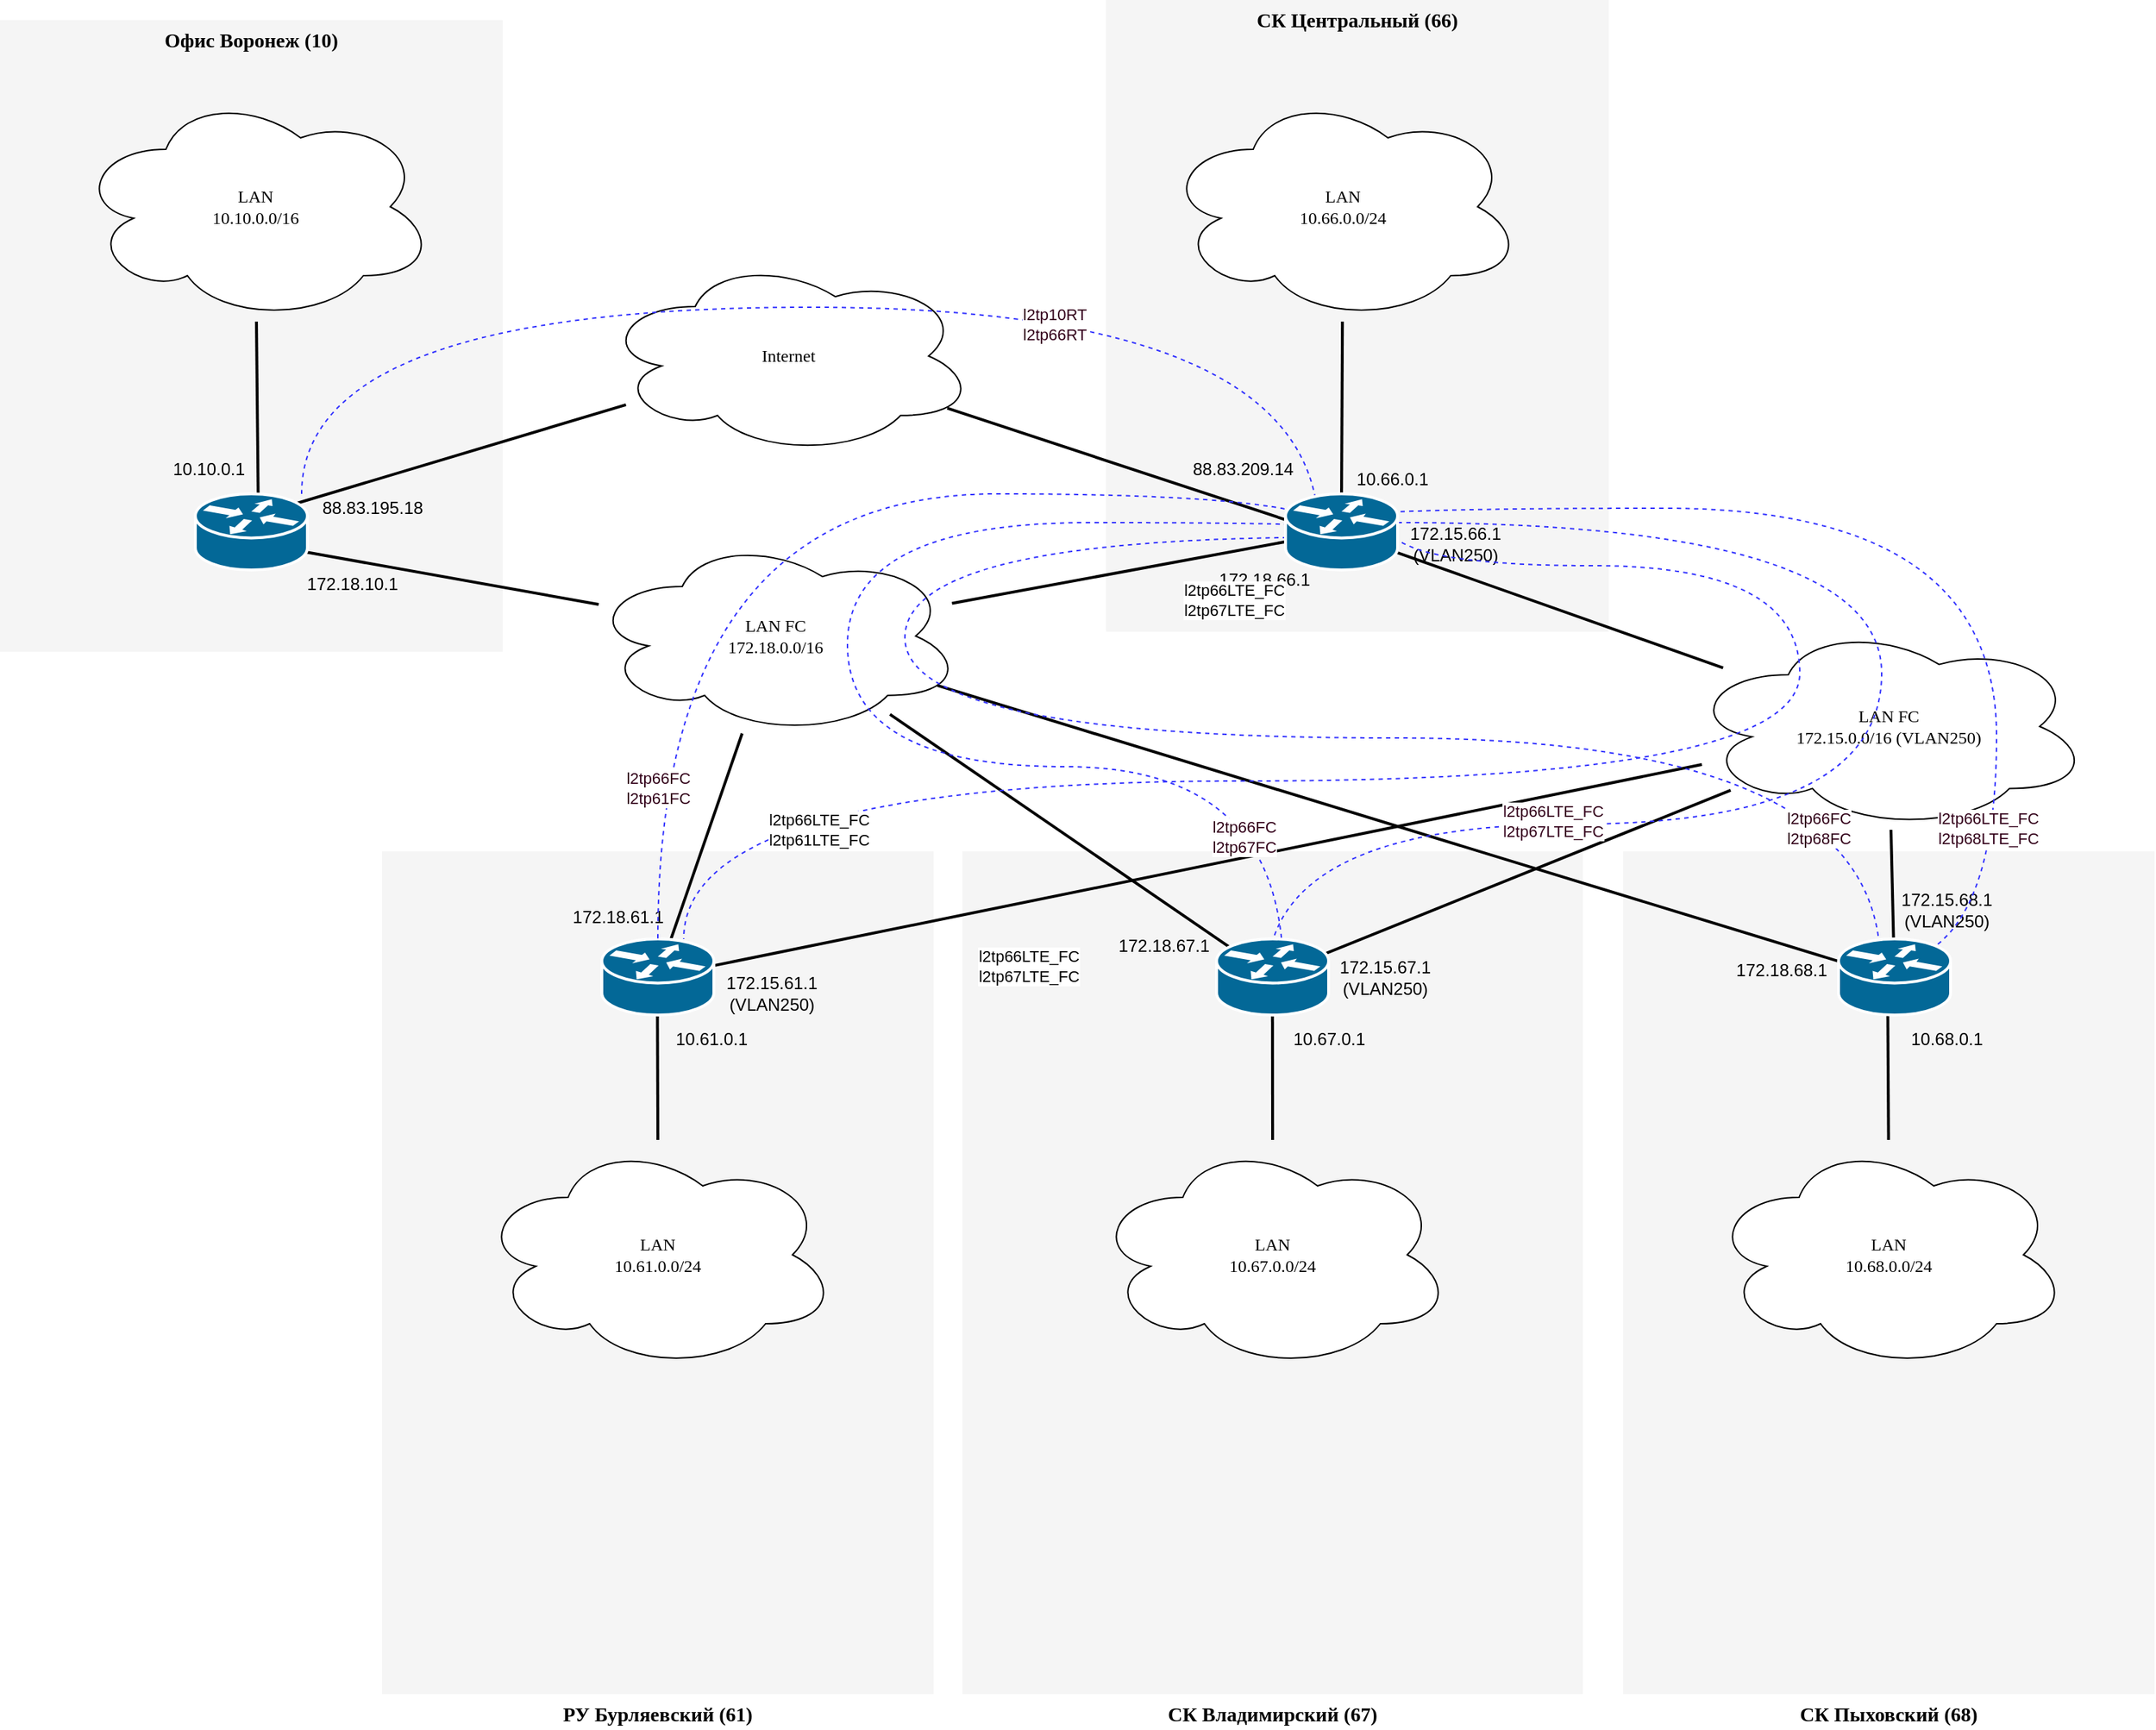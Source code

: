 <mxfile version="15.7.0" type="github">
  <diagram name="Page-1" id="c37626ed-c26b-45fb-9056-f9ebc6bb27b6">
    <mxGraphModel dx="1673" dy="934" grid="1" gridSize="10" guides="1" tooltips="1" connect="1" arrows="1" fold="1" page="1" pageScale="1" pageWidth="1100" pageHeight="850" background="none" math="0" shadow="0">
      <root>
        <mxCell id="0" />
        <mxCell id="1" parent="0" />
        <mxCell id="1c7a67bf8fd3230f-83" value="СК Центральный (66)" style="whiteSpace=wrap;html=1;rounded=0;shadow=0;comic=0;strokeWidth=1;fontFamily=Verdana;fontSize=14;fillColor=#f5f5f5;strokeColor=none;verticalAlign=top;fontStyle=1" parent="1" vertex="1">
          <mxGeometry x="1010" y="246" width="350" height="440" as="geometry" />
        </mxCell>
        <mxCell id="1c7a67bf8fd3230f-82" value="СК Пыховский (68)" style="whiteSpace=wrap;html=1;rounded=0;shadow=0;comic=0;strokeWidth=1;fontFamily=Verdana;fontSize=14;fillColor=#f5f5f5;strokeColor=none;fontStyle=1;verticalAlign=top;labelPosition=center;verticalLabelPosition=bottom;align=center;" parent="1" vertex="1">
          <mxGeometry x="1370" y="839" width="370" height="587" as="geometry" />
        </mxCell>
        <mxCell id="1c7a67bf8fd3230f-81" value="СК Владимирский (67)" style="whiteSpace=wrap;html=1;rounded=0;shadow=0;comic=0;strokeWidth=1;fontFamily=Verdana;fontSize=14;fillColor=#f5f5f5;strokeColor=none;fontStyle=1;verticalAlign=top;labelPosition=center;verticalLabelPosition=bottom;align=center;" parent="1" vertex="1">
          <mxGeometry x="910" y="839.0" width="432" height="587" as="geometry" />
        </mxCell>
        <mxCell id="1c7a67bf8fd3230f-80" value="РУ Бурляевский (61)" style="whiteSpace=wrap;html=1;rounded=0;shadow=0;comic=0;strokeWidth=1;fontFamily=Verdana;fontSize=14;fillColor=#f5f5f5;strokeColor=none;fontStyle=1;verticalAlign=top;labelPosition=center;verticalLabelPosition=bottom;align=center;" parent="1" vertex="1">
          <mxGeometry x="506" y="839" width="384" height="587" as="geometry" />
        </mxCell>
        <mxCell id="1c7a67bf8fd3230f-15" value="Internet" style="ellipse;shape=cloud;whiteSpace=wrap;html=1;rounded=0;shadow=0;comic=0;strokeWidth=1;fontFamily=Verdana;fontSize=12;" parent="1" vertex="1">
          <mxGeometry x="659" y="425" width="260" height="138" as="geometry" />
        </mxCell>
        <mxCell id="1c7a67bf8fd3230f-54" style="edgeStyle=none;html=1;labelBackgroundColor=none;startFill=0;endArrow=none;endFill=0;strokeWidth=2;fontFamily=Verdana;fontSize=12;exitX=0.485;exitY=0.506;exitDx=0;exitDy=0;exitPerimeter=0;" parent="1" source="1c7a67bf8fd3230f-47" target="58_N4NvC8-cw4pMC1R1P-5" edge="1">
          <mxGeometry relative="1" as="geometry">
            <mxPoint x="1174" y="696" as="targetPoint" />
          </mxGeometry>
        </mxCell>
        <mxCell id="58_N4NvC8-cw4pMC1R1P-2" value="LAN&lt;br&gt;10.66.0.0/24" style="ellipse;shape=cloud;whiteSpace=wrap;html=1;rounded=0;shadow=0;comic=0;strokeWidth=1;fontFamily=Verdana;fontSize=12;" parent="1" vertex="1">
          <mxGeometry x="1050" y="310" width="250" height="160" as="geometry" />
        </mxCell>
        <mxCell id="58_N4NvC8-cw4pMC1R1P-3" style="edgeStyle=none;html=1;labelBackgroundColor=none;startFill=0;endArrow=none;endFill=0;strokeWidth=2;fontFamily=Verdana;fontSize=12;entryX=0.5;entryY=0;entryDx=0;entryDy=0;entryPerimeter=0;" parent="1" source="58_N4NvC8-cw4pMC1R1P-2" target="1c7a67bf8fd3230f-47" edge="1">
          <mxGeometry relative="1" as="geometry">
            <mxPoint x="1260" y="500.0" as="sourcePoint" />
            <mxPoint x="1260" y="553" as="targetPoint" />
          </mxGeometry>
        </mxCell>
        <mxCell id="58_N4NvC8-cw4pMC1R1P-4" value="10.66.0.1" style="text;html=1;resizable=0;autosize=1;align=center;verticalAlign=middle;points=[];fillColor=none;strokeColor=none;rounded=0;" parent="1" vertex="1">
          <mxGeometry x="1174" y="570" width="70" height="20" as="geometry" />
        </mxCell>
        <mxCell id="58_N4NvC8-cw4pMC1R1P-5" value="LAN FC&lt;br&gt;172.15.0.0/16 (VLAN250)" style="ellipse;shape=cloud;whiteSpace=wrap;html=1;rounded=0;shadow=0;comic=0;strokeWidth=1;fontFamily=Verdana;fontSize=12;" parent="1" vertex="1">
          <mxGeometry x="1415" y="680" width="280" height="144" as="geometry" />
        </mxCell>
        <mxCell id="58_N4NvC8-cw4pMC1R1P-7" value="172.15.66.1&lt;br&gt;(VLAN250)" style="text;html=1;resizable=0;autosize=1;align=center;verticalAlign=middle;points=[];fillColor=none;strokeColor=none;rounded=0;" parent="1" vertex="1">
          <mxGeometry x="1213" y="610" width="80" height="30" as="geometry" />
        </mxCell>
        <mxCell id="58_N4NvC8-cw4pMC1R1P-14" style="edgeStyle=none;html=1;labelBackgroundColor=none;startFill=0;endArrow=none;endFill=0;strokeWidth=2;fontFamily=Verdana;fontSize=12;exitX=0.497;exitY=0.38;exitDx=0;exitDy=0;exitPerimeter=0;" parent="1" source="58_N4NvC8-cw4pMC1R1P-13" target="58_N4NvC8-cw4pMC1R1P-5" edge="1">
          <mxGeometry relative="1" as="geometry">
            <mxPoint x="1182.83" y="626.818" as="sourcePoint" />
            <mxPoint x="1354.776" y="712.261" as="targetPoint" />
          </mxGeometry>
        </mxCell>
        <mxCell id="58_N4NvC8-cw4pMC1R1P-15" value="172.15.68.1&lt;br&gt;(VLAN250)" style="text;html=1;resizable=0;autosize=1;align=center;verticalAlign=middle;points=[];fillColor=none;strokeColor=none;rounded=0;" parent="1" vertex="1">
          <mxGeometry x="1555" y="865" width="80" height="30" as="geometry" />
        </mxCell>
        <mxCell id="58_N4NvC8-cw4pMC1R1P-16" value="172.15.67.1&lt;br&gt;(VLAN250)" style="text;html=1;resizable=0;autosize=1;align=center;verticalAlign=middle;points=[];fillColor=none;strokeColor=none;rounded=0;" parent="1" vertex="1">
          <mxGeometry x="1164" y="911.5" width="80" height="30" as="geometry" />
        </mxCell>
        <mxCell id="58_N4NvC8-cw4pMC1R1P-17" value="172.15.61.1&lt;br&gt;(VLAN250)" style="text;html=1;resizable=0;autosize=1;align=center;verticalAlign=middle;points=[];fillColor=none;strokeColor=none;rounded=0;" parent="1" vertex="1">
          <mxGeometry x="737" y="923" width="80" height="30" as="geometry" />
        </mxCell>
        <mxCell id="58_N4NvC8-cw4pMC1R1P-18" style="edgeStyle=none;html=1;labelBackgroundColor=none;startFill=0;endArrow=none;endFill=0;strokeWidth=2;fontFamily=Verdana;fontSize=12;exitX=0.468;exitY=0.491;exitDx=0;exitDy=0;exitPerimeter=0;" parent="1" source="58_N4NvC8-cw4pMC1R1P-12" target="58_N4NvC8-cw4pMC1R1P-5" edge="1">
          <mxGeometry relative="1" as="geometry">
            <mxPoint x="1568.766" y="930.14" as="sourcePoint" />
            <mxPoint x="1284.594" y="799.859" as="targetPoint" />
          </mxGeometry>
        </mxCell>
        <mxCell id="58_N4NvC8-cw4pMC1R1P-19" style="edgeStyle=none;html=1;labelBackgroundColor=none;startFill=0;endArrow=none;endFill=0;strokeWidth=2;fontFamily=Verdana;fontSize=12;" parent="1" source="58_N4NvC8-cw4pMC1R1P-11" target="58_N4NvC8-cw4pMC1R1P-5" edge="1">
          <mxGeometry relative="1" as="geometry">
            <mxPoint x="1578.766" y="940.14" as="sourcePoint" />
            <mxPoint x="1294.594" y="809.859" as="targetPoint" />
          </mxGeometry>
        </mxCell>
        <mxCell id="58_N4NvC8-cw4pMC1R1P-20" value="LAN&lt;br&gt;10.68.0.0/24" style="ellipse;shape=cloud;whiteSpace=wrap;html=1;rounded=0;shadow=0;comic=0;strokeWidth=1;fontFamily=Verdana;fontSize=12;" parent="1" vertex="1">
          <mxGeometry x="1430" y="1040" width="250" height="160" as="geometry" />
        </mxCell>
        <mxCell id="58_N4NvC8-cw4pMC1R1P-21" style="edgeStyle=none;html=1;labelBackgroundColor=none;startFill=0;endArrow=none;endFill=0;strokeWidth=2;fontFamily=Verdana;fontSize=12;entryX=0.437;entryY=0.38;entryDx=0;entryDy=0;entryPerimeter=0;" parent="1" source="58_N4NvC8-cw4pMC1R1P-20" target="58_N4NvC8-cw4pMC1R1P-13" edge="1">
          <mxGeometry relative="1" as="geometry">
            <mxPoint x="1568.766" y="930.14" as="sourcePoint" />
            <mxPoint x="1284.594" y="799.859" as="targetPoint" />
          </mxGeometry>
        </mxCell>
        <mxCell id="58_N4NvC8-cw4pMC1R1P-22" value="LAN&lt;br&gt;10.67.0.0/24" style="ellipse;shape=cloud;whiteSpace=wrap;html=1;rounded=0;shadow=0;comic=0;strokeWidth=1;fontFamily=Verdana;fontSize=12;" parent="1" vertex="1">
          <mxGeometry x="1001" y="1040" width="250" height="160" as="geometry" />
        </mxCell>
        <mxCell id="58_N4NvC8-cw4pMC1R1P-23" value="LAN&lt;br&gt;10.61.0.0/24" style="ellipse;shape=cloud;whiteSpace=wrap;html=1;rounded=0;shadow=0;comic=0;strokeWidth=1;fontFamily=Verdana;fontSize=12;" parent="1" vertex="1">
          <mxGeometry x="573" y="1040" width="250" height="160" as="geometry" />
        </mxCell>
        <mxCell id="58_N4NvC8-cw4pMC1R1P-24" style="edgeStyle=none;html=1;labelBackgroundColor=none;startFill=0;endArrow=none;endFill=0;strokeWidth=2;fontFamily=Verdana;fontSize=12;entryX=0.498;entryY=0.357;entryDx=0;entryDy=0;entryPerimeter=0;" parent="1" source="58_N4NvC8-cw4pMC1R1P-22" target="58_N4NvC8-cw4pMC1R1P-12" edge="1">
          <mxGeometry relative="1" as="geometry">
            <mxPoint x="1565.0" y="1050" as="sourcePoint" />
            <mxPoint x="1564.086" y="930.14" as="targetPoint" />
          </mxGeometry>
        </mxCell>
        <mxCell id="58_N4NvC8-cw4pMC1R1P-25" style="edgeStyle=none;html=1;labelBackgroundColor=none;startFill=0;endArrow=none;endFill=0;strokeWidth=2;fontFamily=Verdana;fontSize=12;entryX=0.495;entryY=0.468;entryDx=0;entryDy=0;entryPerimeter=0;" parent="1" source="58_N4NvC8-cw4pMC1R1P-23" target="58_N4NvC8-cw4pMC1R1P-11" edge="1">
          <mxGeometry relative="1" as="geometry">
            <mxPoint x="1575.0" y="1060" as="sourcePoint" />
            <mxPoint x="1574.086" y="940.14" as="targetPoint" />
          </mxGeometry>
        </mxCell>
        <mxCell id="58_N4NvC8-cw4pMC1R1P-26" value="10.68.0.1" style="text;html=1;resizable=0;autosize=1;align=center;verticalAlign=middle;points=[];fillColor=none;strokeColor=none;rounded=0;" parent="1" vertex="1">
          <mxGeometry x="1560" y="960" width="70" height="20" as="geometry" />
        </mxCell>
        <mxCell id="58_N4NvC8-cw4pMC1R1P-27" value="10.67.0.1" style="text;html=1;resizable=0;autosize=1;align=center;verticalAlign=middle;points=[];fillColor=none;strokeColor=none;rounded=0;" parent="1" vertex="1">
          <mxGeometry x="1130" y="960" width="70" height="20" as="geometry" />
        </mxCell>
        <mxCell id="58_N4NvC8-cw4pMC1R1P-28" value="10.61.0.1" style="text;html=1;resizable=0;autosize=1;align=center;verticalAlign=middle;points=[];fillColor=none;strokeColor=none;rounded=0;" parent="1" vertex="1">
          <mxGeometry x="700" y="960" width="70" height="20" as="geometry" />
        </mxCell>
        <mxCell id="tx_tMeaAyU1wcFvPWiur-1" value="LAN FC&lt;br&gt;172.18.0.0/16" style="ellipse;shape=cloud;whiteSpace=wrap;html=1;rounded=0;shadow=0;comic=0;strokeWidth=1;fontFamily=Verdana;fontSize=12;" parent="1" vertex="1">
          <mxGeometry x="650" y="620" width="260" height="138" as="geometry" />
        </mxCell>
        <mxCell id="tx_tMeaAyU1wcFvPWiur-2" style="edgeStyle=none;html=1;labelBackgroundColor=none;startFill=0;endArrow=none;endFill=0;strokeWidth=2;fontFamily=Verdana;fontSize=12;" parent="1" source="tx_tMeaAyU1wcFvPWiur-1" target="58_N4NvC8-cw4pMC1R1P-11" edge="1">
          <mxGeometry relative="1" as="geometry">
            <mxPoint x="1185.0" y="480.0" as="sourcePoint" />
            <mxPoint x="1184" y="600.0" as="targetPoint" />
          </mxGeometry>
        </mxCell>
        <mxCell id="tx_tMeaAyU1wcFvPWiur-3" value="172.18.61.1" style="text;html=1;resizable=0;autosize=1;align=center;verticalAlign=middle;points=[];fillColor=none;strokeColor=none;rounded=0;" parent="1" vertex="1">
          <mxGeometry x="630" y="875" width="80" height="20" as="geometry" />
        </mxCell>
        <mxCell id="tx_tMeaAyU1wcFvPWiur-4" value="172.18.67.1" style="text;html=1;resizable=0;autosize=1;align=center;verticalAlign=middle;points=[];fillColor=none;strokeColor=none;rounded=0;" parent="1" vertex="1">
          <mxGeometry x="1010" y="895" width="80" height="20" as="geometry" />
        </mxCell>
        <mxCell id="tx_tMeaAyU1wcFvPWiur-5" style="edgeStyle=none;html=1;labelBackgroundColor=none;startFill=0;endArrow=none;endFill=0;strokeWidth=2;fontFamily=Verdana;fontSize=12;entryX=0.407;entryY=0.402;entryDx=0;entryDy=0;entryPerimeter=0;" parent="1" source="tx_tMeaAyU1wcFvPWiur-1" target="58_N4NvC8-cw4pMC1R1P-12" edge="1">
          <mxGeometry relative="1" as="geometry">
            <mxPoint x="931.322" y="809.455" as="sourcePoint" />
            <mxPoint x="747" y="914.312" as="targetPoint" />
          </mxGeometry>
        </mxCell>
        <mxCell id="tx_tMeaAyU1wcFvPWiur-6" value="172.18.68.1" style="text;html=1;resizable=0;autosize=1;align=center;verticalAlign=middle;points=[];fillColor=none;strokeColor=none;rounded=0;" parent="1" vertex="1">
          <mxGeometry x="1440" y="911.5" width="80" height="20" as="geometry" />
        </mxCell>
        <mxCell id="tx_tMeaAyU1wcFvPWiur-7" style="edgeStyle=none;html=1;labelBackgroundColor=none;startFill=0;endArrow=none;endFill=0;strokeWidth=2;fontFamily=Verdana;fontSize=12;entryX=0.633;entryY=0.579;entryDx=0;entryDy=0;entryPerimeter=0;" parent="1" source="tx_tMeaAyU1wcFvPWiur-1" target="58_N4NvC8-cw4pMC1R1P-13" edge="1">
          <mxGeometry relative="1" as="geometry">
            <mxPoint x="1061.234" y="824.437" as="sourcePoint" />
            <mxPoint x="1128.746" y="931.306" as="targetPoint" />
          </mxGeometry>
        </mxCell>
        <mxCell id="tx_tMeaAyU1wcFvPWiur-8" value="172.18.66.1" style="text;html=1;resizable=0;autosize=1;align=center;verticalAlign=middle;points=[];fillColor=none;strokeColor=none;rounded=0;" parent="1" vertex="1">
          <mxGeometry x="1080" y="640" width="80" height="20" as="geometry" />
        </mxCell>
        <mxCell id="tx_tMeaAyU1wcFvPWiur-9" style="edgeStyle=none;html=1;labelBackgroundColor=none;startFill=0;endArrow=none;endFill=0;strokeWidth=2;fontFamily=Verdana;fontSize=12;exitX=0.305;exitY=0.546;exitDx=0;exitDy=0;exitPerimeter=0;" parent="1" source="1c7a67bf8fd3230f-47" target="tx_tMeaAyU1wcFvPWiur-1" edge="1">
          <mxGeometry relative="1" as="geometry">
            <mxPoint x="931.322" y="809.455" as="sourcePoint" />
            <mxPoint x="747" y="914.312" as="targetPoint" />
          </mxGeometry>
        </mxCell>
        <mxCell id="tx_tMeaAyU1wcFvPWiur-10" value="Офис Воронеж (10)" style="whiteSpace=wrap;html=1;rounded=0;shadow=0;comic=0;strokeWidth=1;fontFamily=Verdana;fontSize=14;fillColor=#f5f5f5;strokeColor=none;verticalAlign=top;fontStyle=1" parent="1" vertex="1">
          <mxGeometry x="240" y="260" width="350" height="440" as="geometry" />
        </mxCell>
        <mxCell id="tx_tMeaAyU1wcFvPWiur-12" value="LAN&lt;br&gt;10.10.0.0/16" style="ellipse;shape=cloud;whiteSpace=wrap;html=1;rounded=0;shadow=0;comic=0;strokeWidth=1;fontFamily=Verdana;fontSize=12;" parent="1" vertex="1">
          <mxGeometry x="293" y="310" width="250" height="160" as="geometry" />
        </mxCell>
        <mxCell id="tx_tMeaAyU1wcFvPWiur-13" value="10.10.0.1" style="text;html=1;resizable=0;autosize=1;align=center;verticalAlign=middle;points=[];fillColor=none;strokeColor=none;rounded=0;" parent="1" vertex="1">
          <mxGeometry x="350" y="563" width="70" height="20" as="geometry" />
        </mxCell>
        <mxCell id="tx_tMeaAyU1wcFvPWiur-14" value="88.83.195.18" style="text;html=1;resizable=0;autosize=1;align=center;verticalAlign=middle;points=[];fillColor=none;strokeColor=none;rounded=0;" parent="1" vertex="1">
          <mxGeometry x="454" y="590" width="90" height="20" as="geometry" />
        </mxCell>
        <mxCell id="tx_tMeaAyU1wcFvPWiur-15" value="172.18.10.1" style="text;html=1;resizable=0;autosize=1;align=center;verticalAlign=middle;points=[];fillColor=none;strokeColor=none;rounded=0;" parent="1" vertex="1">
          <mxGeometry x="445" y="643" width="80" height="20" as="geometry" />
        </mxCell>
        <mxCell id="tx_tMeaAyU1wcFvPWiur-18" style="edgeStyle=none;html=1;labelBackgroundColor=none;startFill=0;endArrow=none;endFill=0;strokeWidth=2;fontFamily=Verdana;fontSize=12;entryX=0.564;entryY=0.491;entryDx=0;entryDy=0;entryPerimeter=0;" parent="1" source="tx_tMeaAyU1wcFvPWiur-12" target="tx_tMeaAyU1wcFvPWiur-17" edge="1">
          <mxGeometry relative="1" as="geometry">
            <mxPoint x="521" y="440" as="sourcePoint" />
            <mxPoint x="520" y="560" as="targetPoint" />
          </mxGeometry>
        </mxCell>
        <mxCell id="tx_tMeaAyU1wcFvPWiur-19" style="edgeStyle=none;html=1;labelBackgroundColor=none;startFill=0;endArrow=none;endFill=0;strokeWidth=2;fontFamily=Verdana;fontSize=12;exitX=0.578;exitY=0.657;exitDx=0;exitDy=0;exitPerimeter=0;" parent="1" source="tx_tMeaAyU1wcFvPWiur-17" target="tx_tMeaAyU1wcFvPWiur-1" edge="1">
          <mxGeometry relative="1" as="geometry">
            <mxPoint x="1185.0" y="480.0" as="sourcePoint" />
            <mxPoint x="1184" y="600.0" as="targetPoint" />
          </mxGeometry>
        </mxCell>
        <mxCell id="tx_tMeaAyU1wcFvPWiur-20" style="edgeStyle=none;html=1;labelBackgroundColor=none;startFill=0;endArrow=none;endFill=0;strokeWidth=2;fontFamily=Verdana;fontSize=12;entryX=0.352;entryY=0.368;entryDx=0;entryDy=0;entryPerimeter=0;" parent="1" source="1c7a67bf8fd3230f-15" target="tx_tMeaAyU1wcFvPWiur-17" edge="1">
          <mxGeometry relative="1" as="geometry">
            <mxPoint x="428.417" y="480.0" as="sourcePoint" />
            <mxPoint x="429.992" y="626.023" as="targetPoint" />
          </mxGeometry>
        </mxCell>
        <mxCell id="tx_tMeaAyU1wcFvPWiur-17" value="" style="shape=mxgraph.cisco.routers.router;html=1;dashed=0;fillColor=#036897;strokeColor=#ffffff;strokeWidth=2;verticalLabelPosition=bottom;verticalAlign=top;rounded=0;shadow=0;comic=0;fontFamily=Verdana;fontSize=12;" parent="1" vertex="1">
          <mxGeometry x="376" y="590" width="78" height="53" as="geometry" />
        </mxCell>
        <mxCell id="tx_tMeaAyU1wcFvPWiur-21" style="edgeStyle=none;html=1;labelBackgroundColor=none;startFill=0;endArrow=none;endFill=0;strokeWidth=2;fontFamily=Verdana;fontSize=12;entryX=0.516;entryY=0.59;entryDx=0;entryDy=0;entryPerimeter=0;" parent="1" source="1c7a67bf8fd3230f-15" target="1c7a67bf8fd3230f-47" edge="1">
          <mxGeometry relative="1" as="geometry">
            <mxPoint x="593.483" y="720.965" as="sourcePoint" />
            <mxPoint x="413.456" y="619.504" as="targetPoint" />
          </mxGeometry>
        </mxCell>
        <mxCell id="J0VGMc1RVm48U5fGLF9g-1" value="88.83.209.14" style="text;html=1;resizable=0;autosize=1;align=center;verticalAlign=middle;points=[];fillColor=none;strokeColor=none;rounded=0;" vertex="1" parent="1">
          <mxGeometry x="1060" y="563" width="90" height="20" as="geometry" />
        </mxCell>
        <mxCell id="J0VGMc1RVm48U5fGLF9g-2" value="" style="endArrow=none;dashed=1;html=1;rounded=0;entryX=0.449;entryY=0.547;entryDx=0;entryDy=0;entryPerimeter=0;fontColor=#3333FF;strokeColor=#3333FF;edgeStyle=orthogonalEdgeStyle;elbow=vertical;curved=1;" edge="1" parent="1" source="1c7a67bf8fd3230f-47" target="58_N4NvC8-cw4pMC1R1P-12">
          <mxGeometry width="50" height="50" relative="1" as="geometry">
            <mxPoint x="630" y="640" as="sourcePoint" />
            <mxPoint x="680" y="590" as="targetPoint" />
            <Array as="points">
              <mxPoint x="1550" y="610" />
              <mxPoint x="1550" y="820" />
              <mxPoint x="1122" y="820" />
            </Array>
          </mxGeometry>
        </mxCell>
        <mxCell id="J0VGMc1RVm48U5fGLF9g-24" value="l2tp66LTE_FC&lt;br&gt;l2tp67LTE_FC" style="edgeLabel;html=1;align=center;verticalAlign=middle;resizable=0;points=[];fontColor=#33001A;" vertex="1" connectable="0" parent="J0VGMc1RVm48U5fGLF9g-2">
          <mxGeometry x="0.434" y="-2" relative="1" as="geometry">
            <mxPoint x="1" as="offset" />
          </mxGeometry>
        </mxCell>
        <mxCell id="J0VGMc1RVm48U5fGLF9g-5" value="" style="endArrow=none;dashed=1;html=1;rounded=0;fontColor=#3333FF;strokeColor=#3333FF;edgeStyle=orthogonalEdgeStyle;curved=1;exitX=0.865;exitY=0.56;exitDx=0;exitDy=0;exitPerimeter=0;" edge="1" parent="1" target="58_N4NvC8-cw4pMC1R1P-11">
          <mxGeometry width="50" height="50" relative="1" as="geometry">
            <mxPoint x="1205.79" y="610.0" as="sourcePoint" />
            <mxPoint x="716.686" y="921.643" as="targetPoint" />
            <Array as="points">
              <mxPoint x="1206" y="640" />
              <mxPoint x="1493" y="640" />
              <mxPoint x="1493" y="790" />
              <mxPoint x="716" y="790" />
            </Array>
          </mxGeometry>
        </mxCell>
        <mxCell id="J0VGMc1RVm48U5fGLF9g-6" value="l2tp66LTE_FC&lt;br&gt;l2tp61LTE_FC" style="edgeLabel;html=1;align=center;verticalAlign=middle;resizable=0;points=[];" vertex="1" connectable="0" parent="J0VGMc1RVm48U5fGLF9g-5">
          <mxGeometry x="-0.389" y="-2" relative="1" as="geometry">
            <mxPoint x="-681" y="87" as="offset" />
          </mxGeometry>
        </mxCell>
        <mxCell id="J0VGMc1RVm48U5fGLF9g-7" value="" style="endArrow=none;dashed=1;html=1;rounded=0;fontColor=#3333FF;strokeColor=#3333FF;exitX=0.423;exitY=0.34;exitDx=0;exitDy=0;exitPerimeter=0;edgeStyle=orthogonalEdgeStyle;curved=1;entryX=0.346;entryY=0.335;entryDx=0;entryDy=0;entryPerimeter=0;" edge="1" parent="1" source="1c7a67bf8fd3230f-47" target="58_N4NvC8-cw4pMC1R1P-13">
          <mxGeometry width="50" height="50" relative="1" as="geometry">
            <mxPoint x="1181.478" y="620.003" as="sourcePoint" />
            <mxPoint x="1560.004" y="922.901" as="targetPoint" />
            <Array as="points">
              <mxPoint x="1168" y="600" />
              <mxPoint x="1630" y="600" />
              <mxPoint x="1630" y="918" />
            </Array>
          </mxGeometry>
        </mxCell>
        <mxCell id="J0VGMc1RVm48U5fGLF9g-22" value="l2tp66LTE_FC&lt;br&gt;l2tp68LTE_FC" style="edgeLabel;html=1;align=center;verticalAlign=middle;resizable=0;points=[];fontColor=#33001A;" vertex="1" connectable="0" parent="J0VGMc1RVm48U5fGLF9g-7">
          <mxGeometry x="0.591" y="-6" relative="1" as="geometry">
            <mxPoint as="offset" />
          </mxGeometry>
        </mxCell>
        <mxCell id="58_N4NvC8-cw4pMC1R1P-11" value="" style="shape=mxgraph.cisco.routers.router;html=1;dashed=0;fillColor=#036897;strokeColor=#ffffff;strokeWidth=2;verticalLabelPosition=bottom;verticalAlign=top;rounded=0;shadow=0;comic=0;fontFamily=Verdana;fontSize=12;" parent="1" vertex="1">
          <mxGeometry x="659" y="900" width="78" height="53" as="geometry" />
        </mxCell>
        <mxCell id="J0VGMc1RVm48U5fGLF9g-15" value="" style="endArrow=none;dashed=1;html=1;rounded=0;fontColor=#3333FF;strokeColor=#3333FF;edgeStyle=orthogonalEdgeStyle;elbow=vertical;curved=1;exitX=0.295;exitY=0.509;exitDx=0;exitDy=0;exitPerimeter=0;" edge="1" parent="1" source="1c7a67bf8fd3230f-47" target="tx_tMeaAyU1wcFvPWiur-17">
          <mxGeometry width="50" height="50" relative="1" as="geometry">
            <mxPoint x="691" y="60.001" as="sourcePoint" />
            <mxPoint x="600.022" y="372.421" as="targetPoint" />
            <Array as="points">
              <mxPoint x="1158" y="460" />
              <mxPoint x="450" y="460" />
            </Array>
          </mxGeometry>
        </mxCell>
        <mxCell id="J0VGMc1RVm48U5fGLF9g-16" value="l2tp66LTE_FC&lt;br&gt;l2tp67LTE_FC" style="edgeLabel;html=1;align=center;verticalAlign=middle;resizable=0;points=[];" vertex="1" connectable="0" parent="J0VGMc1RVm48U5fGLF9g-15">
          <mxGeometry x="-0.389" y="-2" relative="1" as="geometry">
            <mxPoint x="88" y="206" as="offset" />
          </mxGeometry>
        </mxCell>
        <mxCell id="J0VGMc1RVm48U5fGLF9g-32" value="&lt;span style=&quot;color: rgba(0 , 0 , 0 , 0) ; font-family: monospace ; font-size: 0px ; background-color: rgb(248 , 249 , 250)&quot;&gt;%3CmxGraphModel%3E%3Croot%3E%3CmxCell%20id%3D%220%22%2F%3E%3CmxCell%20id%3D%221%22%20parent%3D%220%22%2F%3E%3CmxCell%20id%3D%222%22%20value%3D%22%22%20style%3D%22endArrow%3Dnone%3Bdashed%3D1%3Bhtml%3D1%3Brounded%3D0%3BentryX%3D0.449%3BentryY%3D0.547%3BentryDx%3D0%3BentryDy%3D0%3BentryPerimeter%3D0%3BfontColor%3D%233333FF%3BstrokeColor%3D%233333FF%3BedgeStyle%3DorthogonalEdgeStyle%3Belbow%3Dvertical%3Bcurved%3D1%3B%22%20edge%3D%221%22%20parent%3D%221%22%3E%3CmxGeometry%20width%3D%2250%22%20height%3D%2250%22%20relative%3D%221%22%20as%3D%22geometry%22%3E%3CmxPoint%20x%3D%2291%22%20y%3D%221210.001%22%20as%3D%22sourcePoint%22%2F%3E%3CmxPoint%20x%3D%220.022%22%20y%3D%221522.421%22%20as%3D%22targetPoint%22%2F%3E%3CArray%20as%3D%22points%22%3E%3CmxPoint%20x%3D%22428%22%20y%3D%221210.43%22%2F%3E%3CmxPoint%20x%3D%22428%22%20y%3D%221413.43%22%2F%3E%3CmxPoint%20y%3D%221413.43%22%2F%3E%3C%2FArray%3E%3C%2FmxGeometry%3E%3C%2FmxCell%3E%3CmxCell%20id%3D%223%22%20value%3D%22l2tp66LTE_FC%26lt%3Bbr%26gt%3Bl2tp67LTE_FC%22%20style%3D%22edgeLabel%3Bhtml%3D1%3Balign%3Dcenter%3BverticalAlign%3Dmiddle%3Bresizable%3D0%3Bpoints%3D%5B%5D%3B%22%20vertex%3D%221%22%20connectable%3D%220%22%20parent%3D%222%22%3E%3CmxGeometry%20x%3D%22-0.389%22%20y%3D%22-2%22%20relative%3D%221%22%20as%3D%22geometry%22%3E%3CmxPoint%20x%3D%2288%22%20y%3D%22206%22%20as%3D%22offset%22%2F%3E%3C%2FmxGeometry%3E%3C%2FmxCell%3E%3C%2Froot%3E%3C%2FmxGraphModel%3&lt;/span&gt;" style="edgeLabel;html=1;align=center;verticalAlign=middle;resizable=0;points=[];fontColor=#33001A;" vertex="1" connectable="0" parent="J0VGMc1RVm48U5fGLF9g-15">
          <mxGeometry x="-0.27" y="10" relative="1" as="geometry">
            <mxPoint as="offset" />
          </mxGeometry>
        </mxCell>
        <mxCell id="J0VGMc1RVm48U5fGLF9g-33" value="l2tp10RT&lt;br&gt;l2tp66RT" style="edgeLabel;html=1;align=center;verticalAlign=middle;resizable=0;points=[];fontColor=#33001A;" vertex="1" connectable="0" parent="J0VGMc1RVm48U5fGLF9g-15">
          <mxGeometry x="-0.315" y="12" relative="1" as="geometry">
            <mxPoint as="offset" />
          </mxGeometry>
        </mxCell>
        <mxCell id="J0VGMc1RVm48U5fGLF9g-17" value="" style="endArrow=none;dashed=1;html=1;rounded=0;fontColor=#3333FF;strokeColor=#3333FF;edgeStyle=orthogonalEdgeStyle;elbow=vertical;curved=1;exitX=0.449;exitY=0.528;exitDx=0;exitDy=0;exitPerimeter=0;" edge="1" parent="1" source="1c7a67bf8fd3230f-47" target="58_N4NvC8-cw4pMC1R1P-11">
          <mxGeometry width="50" height="50" relative="1" as="geometry">
            <mxPoint x="181" y="740.001" as="sourcePoint" />
            <mxPoint x="90.022" y="1052.421" as="targetPoint" />
            <Array as="points">
              <mxPoint x="1170" y="590" />
              <mxPoint x="698" y="590" />
            </Array>
          </mxGeometry>
        </mxCell>
        <mxCell id="J0VGMc1RVm48U5fGLF9g-19" value="l2tp66FC&lt;br&gt;l2tp61FC" style="edgeLabel;html=1;align=center;verticalAlign=middle;resizable=0;points=[];fontColor=#33001A;" vertex="1" connectable="0" parent="J0VGMc1RVm48U5fGLF9g-17">
          <mxGeometry x="0.452" relative="1" as="geometry">
            <mxPoint y="117" as="offset" />
          </mxGeometry>
        </mxCell>
        <mxCell id="J0VGMc1RVm48U5fGLF9g-20" value="" style="endArrow=none;dashed=1;html=1;rounded=0;entryX=0.594;entryY=0.447;entryDx=0;entryDy=0;entryPerimeter=0;fontColor=#3333FF;strokeColor=#3333FF;edgeStyle=orthogonalEdgeStyle;elbow=vertical;curved=1;exitX=0.406;exitY=0.447;exitDx=0;exitDy=0;exitPerimeter=0;" edge="1" parent="1" source="1c7a67bf8fd3230f-47" target="58_N4NvC8-cw4pMC1R1P-12">
          <mxGeometry width="50" height="50" relative="1" as="geometry">
            <mxPoint x="131" y="740.001" as="sourcePoint" />
            <mxPoint x="40.022" y="1052.421" as="targetPoint" />
            <Array as="points">
              <mxPoint x="1167" y="610" />
              <mxPoint x="830" y="610" />
              <mxPoint x="830" y="780" />
              <mxPoint x="1133" y="780" />
            </Array>
          </mxGeometry>
        </mxCell>
        <mxCell id="J0VGMc1RVm48U5fGLF9g-25" value="l2tp66FC&lt;br&gt;l2tp67FC" style="edgeLabel;html=1;align=center;verticalAlign=middle;resizable=0;points=[];fontColor=#33001A;" vertex="1" connectable="0" parent="J0VGMc1RVm48U5fGLF9g-20">
          <mxGeometry x="0.801" y="-28" relative="1" as="geometry">
            <mxPoint as="offset" />
          </mxGeometry>
        </mxCell>
        <mxCell id="J0VGMc1RVm48U5fGLF9g-26" value="" style="endArrow=none;dashed=1;html=1;rounded=0;entryX=0.372;entryY=0.329;entryDx=0;entryDy=0;entryPerimeter=0;fontColor=#3333FF;strokeColor=#3333FF;edgeStyle=orthogonalEdgeStyle;elbow=vertical;curved=1;exitX=0.399;exitY=0.571;exitDx=0;exitDy=0;exitPerimeter=0;" edge="1" parent="1" source="1c7a67bf8fd3230f-47" target="58_N4NvC8-cw4pMC1R1P-13">
          <mxGeometry width="50" height="50" relative="1" as="geometry">
            <mxPoint x="1201" y="410.001" as="sourcePoint" />
            <mxPoint x="1110.022" y="722.421" as="targetPoint" />
            <Array as="points">
              <mxPoint x="870" y="620" />
              <mxPoint x="870" y="760" />
              <mxPoint x="1549" y="760" />
            </Array>
          </mxGeometry>
        </mxCell>
        <mxCell id="J0VGMc1RVm48U5fGLF9g-27" value="l2tp66LTE_FC&lt;br&gt;l2tp67LTE_FC" style="edgeLabel;html=1;align=center;verticalAlign=middle;resizable=0;points=[];" vertex="1" connectable="0" parent="J0VGMc1RVm48U5fGLF9g-26">
          <mxGeometry x="-0.389" y="-2" relative="1" as="geometry">
            <mxPoint x="88" y="206" as="offset" />
          </mxGeometry>
        </mxCell>
        <mxCell id="J0VGMc1RVm48U5fGLF9g-28" value="&lt;span style=&quot;color: rgba(0 , 0 , 0 , 0) ; font-family: monospace ; font-size: 0px ; background-color: rgb(248 , 249 , 250)&quot;&gt;%3CmxGraphModel%3E%3Croot%3E%3CmxCell%20id%3D%220%22%2F%3E%3CmxCell%20id%3D%221%22%20parent%3D%220%22%2F%3E%3CmxCell%20id%3D%222%22%20value%3D%22%22%20style%3D%22endArrow%3Dnone%3Bdashed%3D1%3Bhtml%3D1%3Brounded%3D0%3BentryX%3D0.449%3BentryY%3D0.547%3BentryDx%3D0%3BentryDy%3D0%3BentryPerimeter%3D0%3BfontColor%3D%233333FF%3BstrokeColor%3D%233333FF%3BedgeStyle%3DorthogonalEdgeStyle%3Belbow%3Dvertical%3Bcurved%3D1%3B%22%20edge%3D%221%22%20parent%3D%221%22%3E%3CmxGeometry%20width%3D%2250%22%20height%3D%2250%22%20relative%3D%221%22%20as%3D%22geometry%22%3E%3CmxPoint%20x%3D%2291%22%20y%3D%221210.001%22%20as%3D%22sourcePoint%22%2F%3E%3CmxPoint%20x%3D%220.022%22%20y%3D%221522.421%22%20as%3D%22targetPoint%22%2F%3E%3CArray%20as%3D%22points%22%3E%3CmxPoint%20x%3D%22428%22%20y%3D%221210.43%22%2F%3E%3CmxPoint%20x%3D%22428%22%20y%3D%221413.43%22%2F%3E%3CmxPoint%20y%3D%221413.43%22%2F%3E%3C%2FArray%3E%3C%2FmxGeometry%3E%3C%2FmxCell%3E%3CmxCell%20id%3D%223%22%20value%3D%22l2tp66LTE_FC%26lt%3Bbr%26gt%3Bl2tp67LTE_FC%22%20style%3D%22edgeLabel%3Bhtml%3D1%3Balign%3Dcenter%3BverticalAlign%3Dmiddle%3Bresizable%3D0%3Bpoints%3D%5B%5D%3B%22%20vertex%3D%221%22%20connectable%3D%220%22%20parent%3D%222%22%3E%3CmxGeometry%20x%3D%22-0.389%22%20y%3D%22-2%22%20relative%3D%221%22%20as%3D%22geometry%22%3E%3CmxPoint%20x%3D%2288%22%20y%3D%22206%22%20as%3D%22offset%22%2F%3E%3C%2FmxGeometry%3E%3C%2FmxCell%3E%3C%2Froot%3E%3C%2FmxGraphModel%3E&lt;/span&gt;&lt;span style=&quot;color: rgba(0 , 0 , 0 , 0) ; font-family: monospace ; font-size: 0px ; background-color: rgb(248 , 249 , 250)&quot;&gt;%3CmxGraphModel%3E%3Croot%3E%3CmxCell%20id%3D%220%22%2F%3E%3CmxCell%20id%3D%221%22%20parent%3D%220%22%2F%3E%3CmxCell%20id%3D%222%22%20value%3D%22%22%20style%3D%22endArrow%3Dnone%3Bdashed%3D1%3Bhtml%3D1%3Brounded%3D0%3BentryX%3D0.449%3BentryY%3D0.547%3BentryDx%3D0%3BentryDy%3D0%3BentryPerimeter%3D0%3BfontColor%3D%233333FF%3BstrokeColor%3D%233333FF%3BedgeStyle%3DorthogonalEdgeStyle%3Belbow%3Dvertical%3Bcurved%3D1%3B%22%20edge%3D%221%22%20parent%3D%221%22%3E%3CmxGeometry%20width%3D%2250%22%20height%3D%2250%22%20relative%3D%221%22%20as%3D%22geometry%22%3E%3CmxPoint%20x%3D%2291%22%20y%3D%221210.001%22%20as%3D%22sourcePoint%22%2F%3E%3CmxPoint%20x%3D%220.022%22%20y%3D%221522.421%22%20as%3D%22targetPoint%22%2F%3E%3CArray%20as%3D%22points%22%3E%3CmxPoint%20x%3D%22428%22%20y%3D%221210.43%22%2F%3E%3CmxPoint%20x%3D%22428%22%20y%3D%221413.43%22%2F%3E%3CmxPoint%20y%3D%221413.43%22%2F%3E%3C%2FArray%3E%3C%2FmxGeometry%3E%3C%2FmxCell%3E%3CmxCell%20id%3D%223%22%20value%3D%22l2tp66LTE_FC%26lt%3Bbr%26gt%3Bl2tp67LTE_FC%22%20style%3D%22edgeLabel%3Bhtml%3D1%3Balign%3Dcenter%3BverticalAlign%3Dmiddle%3Bresizable%3D0%3Bpoints%3D%5B%5D%3B%22%20vertex%3D%221%22%20connectable%3D%220%22%20parent%3D%222%22%3E%3CmxGeometry%20x%3D%22-0.389%22%20y%3D%22-2%22%20relative%3D%221%22%20as%3D%22geometry%22%3E%3CmxPoint%20x%3D%2288%22%20y%3D%22206%22%20as%3D%22offset%22%2F%3E%3C%2FmxGeometry%3E%3C%2FmxCell%3E%3C%2Froot%3E%3C%2FmxGraphModel%3E&lt;/span&gt;" style="edgeLabel;html=1;align=center;verticalAlign=middle;resizable=0;points=[];fontColor=#33001A;" vertex="1" connectable="0" parent="J0VGMc1RVm48U5fGLF9g-26">
          <mxGeometry x="0.852" y="-40" relative="1" as="geometry">
            <mxPoint as="offset" />
          </mxGeometry>
        </mxCell>
        <mxCell id="J0VGMc1RVm48U5fGLF9g-29" value="l2tp66FC&lt;br&gt;l2tp68FC" style="edgeLabel;html=1;align=center;verticalAlign=middle;resizable=0;points=[];fontColor=#33001A;" vertex="1" connectable="0" parent="J0VGMc1RVm48U5fGLF9g-26">
          <mxGeometry x="0.852" y="-43" relative="1" as="geometry">
            <mxPoint as="offset" />
          </mxGeometry>
        </mxCell>
        <mxCell id="58_N4NvC8-cw4pMC1R1P-12" value="" style="shape=mxgraph.cisco.routers.router;html=1;dashed=0;fillColor=#036897;strokeColor=#ffffff;strokeWidth=2;verticalLabelPosition=bottom;verticalAlign=top;rounded=0;shadow=0;comic=0;fontFamily=Verdana;fontSize=12;" parent="1" vertex="1">
          <mxGeometry x="1087" y="900" width="78" height="53" as="geometry" />
        </mxCell>
        <mxCell id="58_N4NvC8-cw4pMC1R1P-13" value="" style="shape=mxgraph.cisco.routers.router;html=1;dashed=0;fillColor=#036897;strokeColor=#ffffff;strokeWidth=2;verticalLabelPosition=bottom;verticalAlign=top;rounded=0;shadow=0;comic=0;fontFamily=Verdana;fontSize=12;" parent="1" vertex="1">
          <mxGeometry x="1520" y="900" width="78" height="53" as="geometry" />
        </mxCell>
        <mxCell id="1c7a67bf8fd3230f-47" value="" style="shape=mxgraph.cisco.routers.router;html=1;dashed=0;fillColor=#036897;strokeColor=#ffffff;strokeWidth=2;verticalLabelPosition=bottom;verticalAlign=top;rounded=0;shadow=0;comic=0;fontFamily=Verdana;fontSize=12;" parent="1" vertex="1">
          <mxGeometry x="1135" y="590" width="78" height="53" as="geometry" />
        </mxCell>
      </root>
    </mxGraphModel>
  </diagram>
</mxfile>
